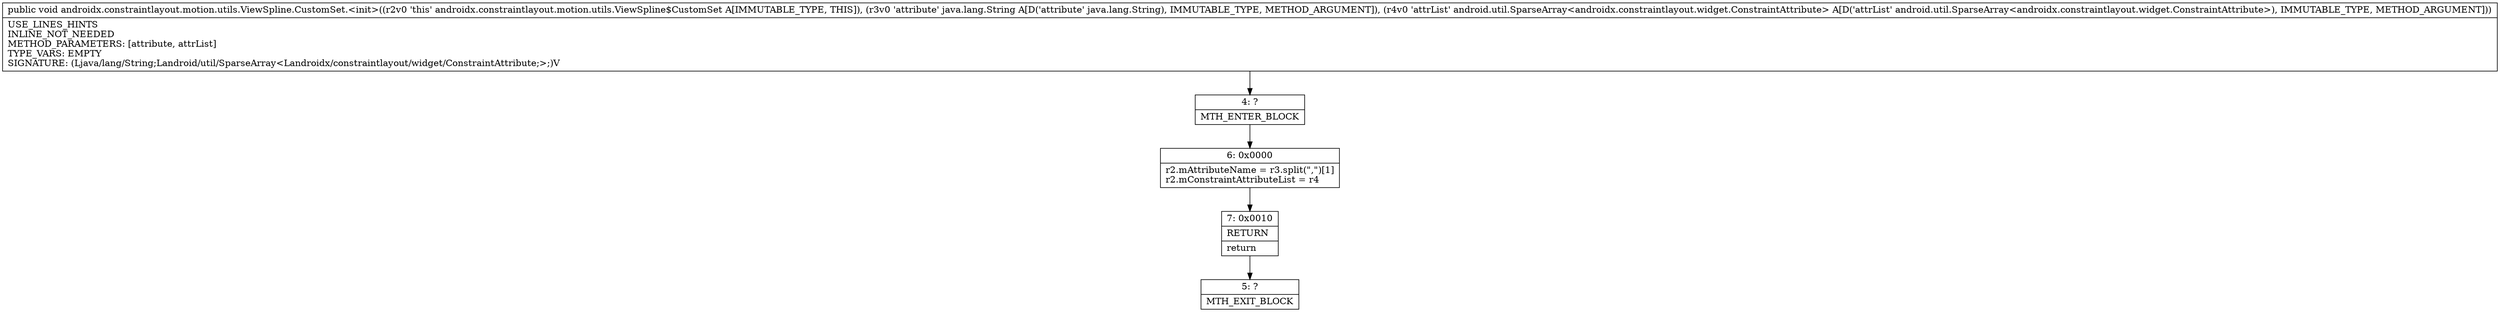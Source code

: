 digraph "CFG forandroidx.constraintlayout.motion.utils.ViewSpline.CustomSet.\<init\>(Ljava\/lang\/String;Landroid\/util\/SparseArray;)V" {
Node_4 [shape=record,label="{4\:\ ?|MTH_ENTER_BLOCK\l}"];
Node_6 [shape=record,label="{6\:\ 0x0000|r2.mAttributeName = r3.split(\",\")[1]\lr2.mConstraintAttributeList = r4\l}"];
Node_7 [shape=record,label="{7\:\ 0x0010|RETURN\l|return\l}"];
Node_5 [shape=record,label="{5\:\ ?|MTH_EXIT_BLOCK\l}"];
MethodNode[shape=record,label="{public void androidx.constraintlayout.motion.utils.ViewSpline.CustomSet.\<init\>((r2v0 'this' androidx.constraintlayout.motion.utils.ViewSpline$CustomSet A[IMMUTABLE_TYPE, THIS]), (r3v0 'attribute' java.lang.String A[D('attribute' java.lang.String), IMMUTABLE_TYPE, METHOD_ARGUMENT]), (r4v0 'attrList' android.util.SparseArray\<androidx.constraintlayout.widget.ConstraintAttribute\> A[D('attrList' android.util.SparseArray\<androidx.constraintlayout.widget.ConstraintAttribute\>), IMMUTABLE_TYPE, METHOD_ARGUMENT]))  | USE_LINES_HINTS\lINLINE_NOT_NEEDED\lMETHOD_PARAMETERS: [attribute, attrList]\lTYPE_VARS: EMPTY\lSIGNATURE: (Ljava\/lang\/String;Landroid\/util\/SparseArray\<Landroidx\/constraintlayout\/widget\/ConstraintAttribute;\>;)V\l}"];
MethodNode -> Node_4;Node_4 -> Node_6;
Node_6 -> Node_7;
Node_7 -> Node_5;
}

